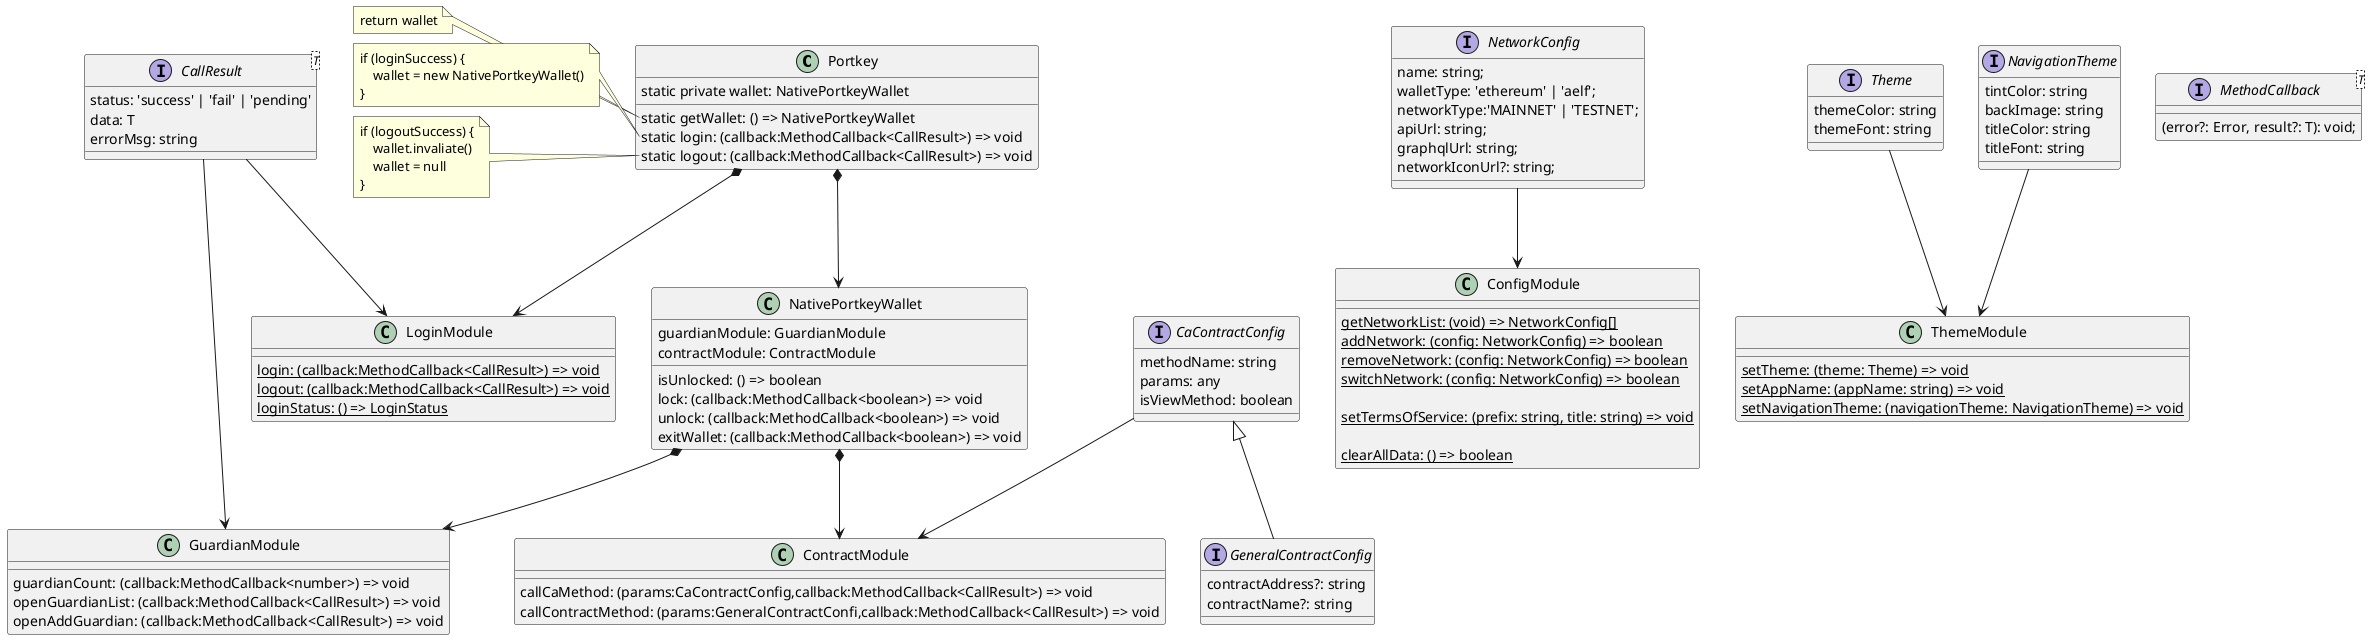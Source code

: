 @startuml wallet

class Portkey {
    static private wallet: NativePortkeyWallet
    static getWallet: () => NativePortkeyWallet
    static login: (callback:MethodCallback<CallResult>) => void
    static logout: (callback:MethodCallback<CallResult>) => void
}

note left of Portkey::getWallet
    return wallet
end note
note left of Portkey::login
    if (loginSuccess) {
        wallet = new NativePortkeyWallet()
    }
end note
note left of Portkey::logout
    if (logoutSuccess) {
        wallet.invaliate()
        wallet = null
    }
end note

class NativePortkeyWallet {
    isUnlocked: () => boolean
    lock: (callback:MethodCallback<boolean>) => void
    unlock: (callback:MethodCallback<boolean>) => void
    exitWallet: (callback:MethodCallback<boolean>) => void

    guardianModule: GuardianModule
    contractModule: ContractModule
}

class LoginModule {
    {static} login: (callback:MethodCallback<CallResult>) => void
    {static} logout: (callback:MethodCallback<CallResult>) => void
    {static} loginStatus: () => LoginStatus
}

class GuardianModule {
    guardianCount: (callback:MethodCallback<number>) => void
    openGuardianList: (callback:MethodCallback<CallResult>) => void
    openAddGuardian: (callback:MethodCallback<CallResult>) => void
}

class ConfigModule {
    {static} getNetworkList: (void) => NetworkConfig[]
    {static} addNetwork: (config: NetworkConfig) => boolean
    {static} removeNetwork: (config: NetworkConfig) => boolean
    {static} switchNetwork: (config: NetworkConfig) => boolean
    
    {static} setTermsOfService: (prefix: string, title: string) => void
    
    {static} clearAllData: () => boolean
}

interface NetworkConfig {
    name: string;
    walletType: 'ethereum' | 'aelf';
    networkType:'MAINNET' | 'TESTNET';
    apiUrl: string;
    graphqlUrl: string;
    networkIconUrl?: string;
}

class ThemeModule {
    {static} setTheme: (theme: Theme) => void
    {static} setAppName: (appName: string) => void
    {static} setNavigationTheme: (navigationTheme: NavigationTheme) => void
}

interface Theme {
    themeColor: string
    themeFont: string
}

interface NavigationTheme {
    tintColor: string
    backImage: string
    titleColor: string
    titleFont: string
}

class ContractModule {
    callCaMethod: (params:CaContractConfig,callback:MethodCallback<CallResult>) => void
    callContractMethod: (params:GeneralContractConfi,callback:MethodCallback<CallResult>) => void
}

interface MethodCallback<T> {
    (error?: Error, result?: T): void;
}

interface CaContractConfig {
    methodName: string
    params: any
    isViewMethod: boolean
}

interface GeneralContractConfig extends CaContractConfig {
    contractAddress?: string
    contractName?: string
}

interface CallResult<T> {
    status: 'success' | 'fail' | 'pending'
    data: T
    errorMsg: string
}

' MethodCallback --> NativePortkeyWallet
' MethodCallback --> GuardianManager
' CaContractConfig --> NativePortkeyWallet
' AddGuardianConfig --> GuardianManager
' AddGuardianResult --> GuardianManager
Portkey *--> NativePortkeyWallet
Portkey *--> LoginModule
NativePortkeyWallet *--> GuardianModule
NativePortkeyWallet *--> ContractModule

CallResult --> LoginModule
CallResult --> GuardianModule
NetworkConfig --> ConfigModule
Theme --> ThemeModule
NavigationTheme --> ThemeModule
CaContractConfig --> ContractModule

@enduml
